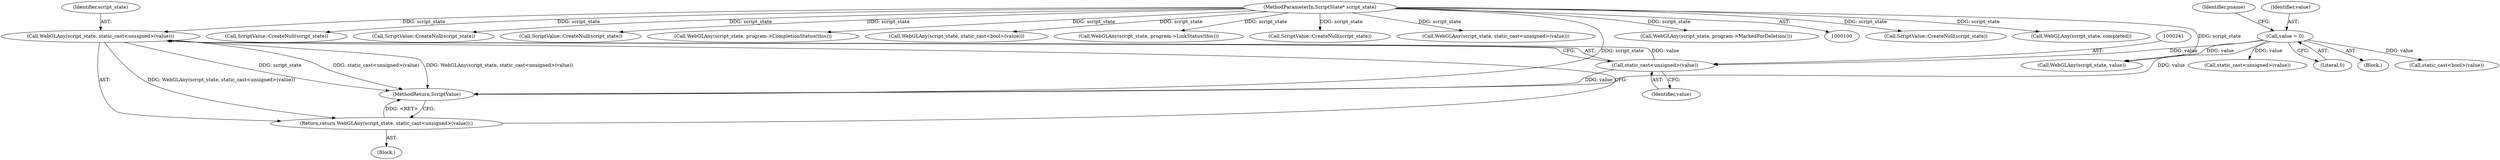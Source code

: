 digraph "0_Chrome_a4150b688a754d3d10d2ca385155b1c95d77d6ae_8@pointer" {
"1000238" [label="(Call,WebGLAny(script_state, static_cast<unsigned>(value)))"];
"1000101" [label="(MethodParameterIn,ScriptState* script_state)"];
"1000240" [label="(Call,static_cast<unsigned>(value))"];
"1000115" [label="(Call,value = 0)"];
"1000237" [label="(Return,return WebGLAny(script_state, static_cast<unsigned>(value));)"];
"1000185" [label="(Call,ScriptValue::CreateNull(script_state))"];
"1000166" [label="(Call,WebGLAny(script_state, completed))"];
"1000240" [label="(Call,static_cast<unsigned>(value))"];
"1000119" [label="(Identifier,pname)"];
"1000198" [label="(Call,WebGLAny(script_state, value))"];
"1000104" [label="(Block,)"];
"1000156" [label="(Call,ScriptValue::CreateNull(script_state))"];
"1000116" [label="(Identifier,value)"];
"1000115" [label="(Call,value = 0)"];
"1000250" [label="(Call,ScriptValue::CreateNull(script_state))"];
"1000211" [label="(Call,ScriptValue::CreateNull(script_state))"];
"1000136" [label="(Call,static_cast<bool>(value))"];
"1000170" [label="(Call,WebGLAny(script_state, program->CompletionStatus(this)))"];
"1000242" [label="(Identifier,value)"];
"1000134" [label="(Call,WebGLAny(script_state, static_cast<bool>(value)))"];
"1000239" [label="(Identifier,script_state)"];
"1000230" [label="(Block,)"];
"1000222" [label="(Call,static_cast<unsigned>(value))"];
"1000141" [label="(Call,WebGLAny(script_state, program->LinkStatus(this)))"];
"1000112" [label="(Call,ScriptValue::CreateNull(script_state))"];
"1000238" [label="(Call,WebGLAny(script_state, static_cast<unsigned>(value)))"];
"1000220" [label="(Call,WebGLAny(script_state, static_cast<unsigned>(value)))"];
"1000101" [label="(MethodParameterIn,ScriptState* script_state)"];
"1000252" [label="(MethodReturn,ScriptValue)"];
"1000237" [label="(Return,return WebGLAny(script_state, static_cast<unsigned>(value));)"];
"1000123" [label="(Call,WebGLAny(script_state, program->MarkedForDeletion()))"];
"1000117" [label="(Literal,0)"];
"1000238" -> "1000237"  [label="AST: "];
"1000238" -> "1000240"  [label="CFG: "];
"1000239" -> "1000238"  [label="AST: "];
"1000240" -> "1000238"  [label="AST: "];
"1000237" -> "1000238"  [label="CFG: "];
"1000238" -> "1000252"  [label="DDG: script_state"];
"1000238" -> "1000252"  [label="DDG: static_cast<unsigned>(value)"];
"1000238" -> "1000252"  [label="DDG: WebGLAny(script_state, static_cast<unsigned>(value))"];
"1000238" -> "1000237"  [label="DDG: WebGLAny(script_state, static_cast<unsigned>(value))"];
"1000101" -> "1000238"  [label="DDG: script_state"];
"1000240" -> "1000238"  [label="DDG: value"];
"1000101" -> "1000100"  [label="AST: "];
"1000101" -> "1000252"  [label="DDG: script_state"];
"1000101" -> "1000112"  [label="DDG: script_state"];
"1000101" -> "1000123"  [label="DDG: script_state"];
"1000101" -> "1000134"  [label="DDG: script_state"];
"1000101" -> "1000141"  [label="DDG: script_state"];
"1000101" -> "1000156"  [label="DDG: script_state"];
"1000101" -> "1000166"  [label="DDG: script_state"];
"1000101" -> "1000170"  [label="DDG: script_state"];
"1000101" -> "1000185"  [label="DDG: script_state"];
"1000101" -> "1000198"  [label="DDG: script_state"];
"1000101" -> "1000211"  [label="DDG: script_state"];
"1000101" -> "1000220"  [label="DDG: script_state"];
"1000101" -> "1000250"  [label="DDG: script_state"];
"1000240" -> "1000242"  [label="CFG: "];
"1000241" -> "1000240"  [label="AST: "];
"1000242" -> "1000240"  [label="AST: "];
"1000240" -> "1000252"  [label="DDG: value"];
"1000115" -> "1000240"  [label="DDG: value"];
"1000115" -> "1000104"  [label="AST: "];
"1000115" -> "1000117"  [label="CFG: "];
"1000116" -> "1000115"  [label="AST: "];
"1000117" -> "1000115"  [label="AST: "];
"1000119" -> "1000115"  [label="CFG: "];
"1000115" -> "1000252"  [label="DDG: value"];
"1000115" -> "1000136"  [label="DDG: value"];
"1000115" -> "1000198"  [label="DDG: value"];
"1000115" -> "1000222"  [label="DDG: value"];
"1000237" -> "1000230"  [label="AST: "];
"1000252" -> "1000237"  [label="CFG: "];
"1000237" -> "1000252"  [label="DDG: <RET>"];
}
